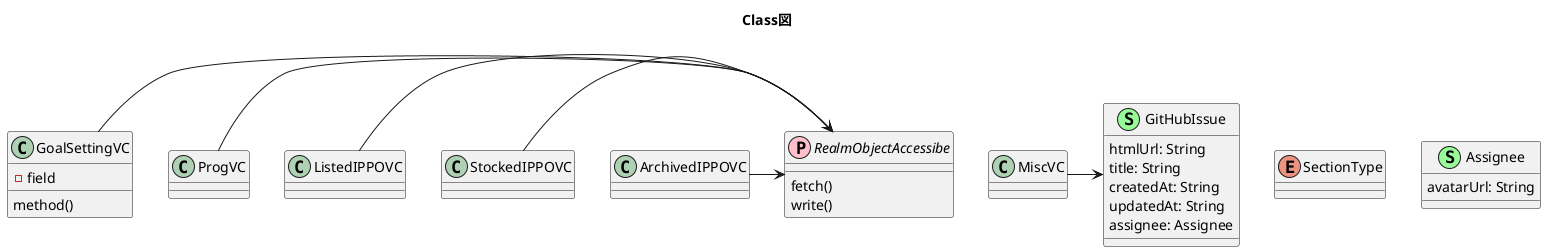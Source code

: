 @startuml
title Class図

' プロトコル定義
Interface RealmObjectAccessibe << (P, Pink) >> {
    fetch()
    write()
}

' 列挙型定義
enum SectionType {

}

' 構造体定義
class GitHubIssue << (S, PaleGreen) >> {
    htmlUrl: String
    title: String
    createdAt: String
    updatedAt: String
    assignee: Assignee
}
class Assignee << (S, PaleGreen) >> {
    avatarUrl: String
}

' クラス定義
class GoalSettingVC {
    - field
    method()
}
class ProgVC {

}
class ListedIPPOVC {

}
class StockedIPPOVC {

}
class ArchivedIPPOVC {

}
class MiscVC {

}

GoalSettingVC -> RealmObjectAccessibe

ProgVC -> RealmObjectAccessibe

ListedIPPOVC -> RealmObjectAccessibe

StockedIPPOVC -> RealmObjectAccessibe

ArchivedIPPOVC -> RealmObjectAccessibe

MiscVC -> GitHubIssue

@enduml

関係性
クラス名 線種の記号 クラス名 [: ラベル]

スタティック
{static}

可視性
- private
# protected
~ package private
+ public

コメント
note position of クラス名 : コメント
クラスの定義
note position : コメント

Extension(拡張)
ABC <|-- XYZ

Composition（組成）
ABC *-- XYZ

Aggregation（集約）
ABC o-- XYZ